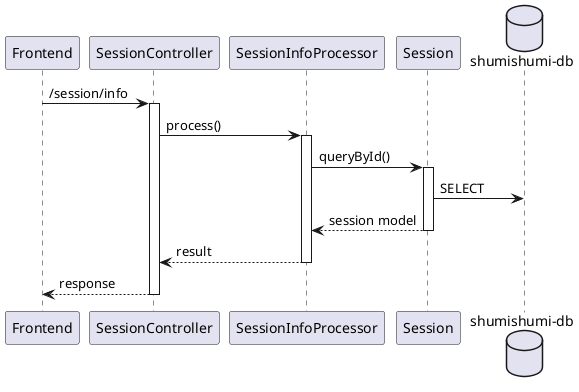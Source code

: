 @startuml info
participant "Frontend" as fe
participant "SessionController" as sc

participant "SessionInfoProcessor" as proc

participant "Session" as sm

database "shumishumi-db" as db

fe -> sc++ : /session/info
sc -> proc++ : process()
proc -> sm++ : queryById()
sm -> db : SELECT
return session model

return result
return response

@enduml
